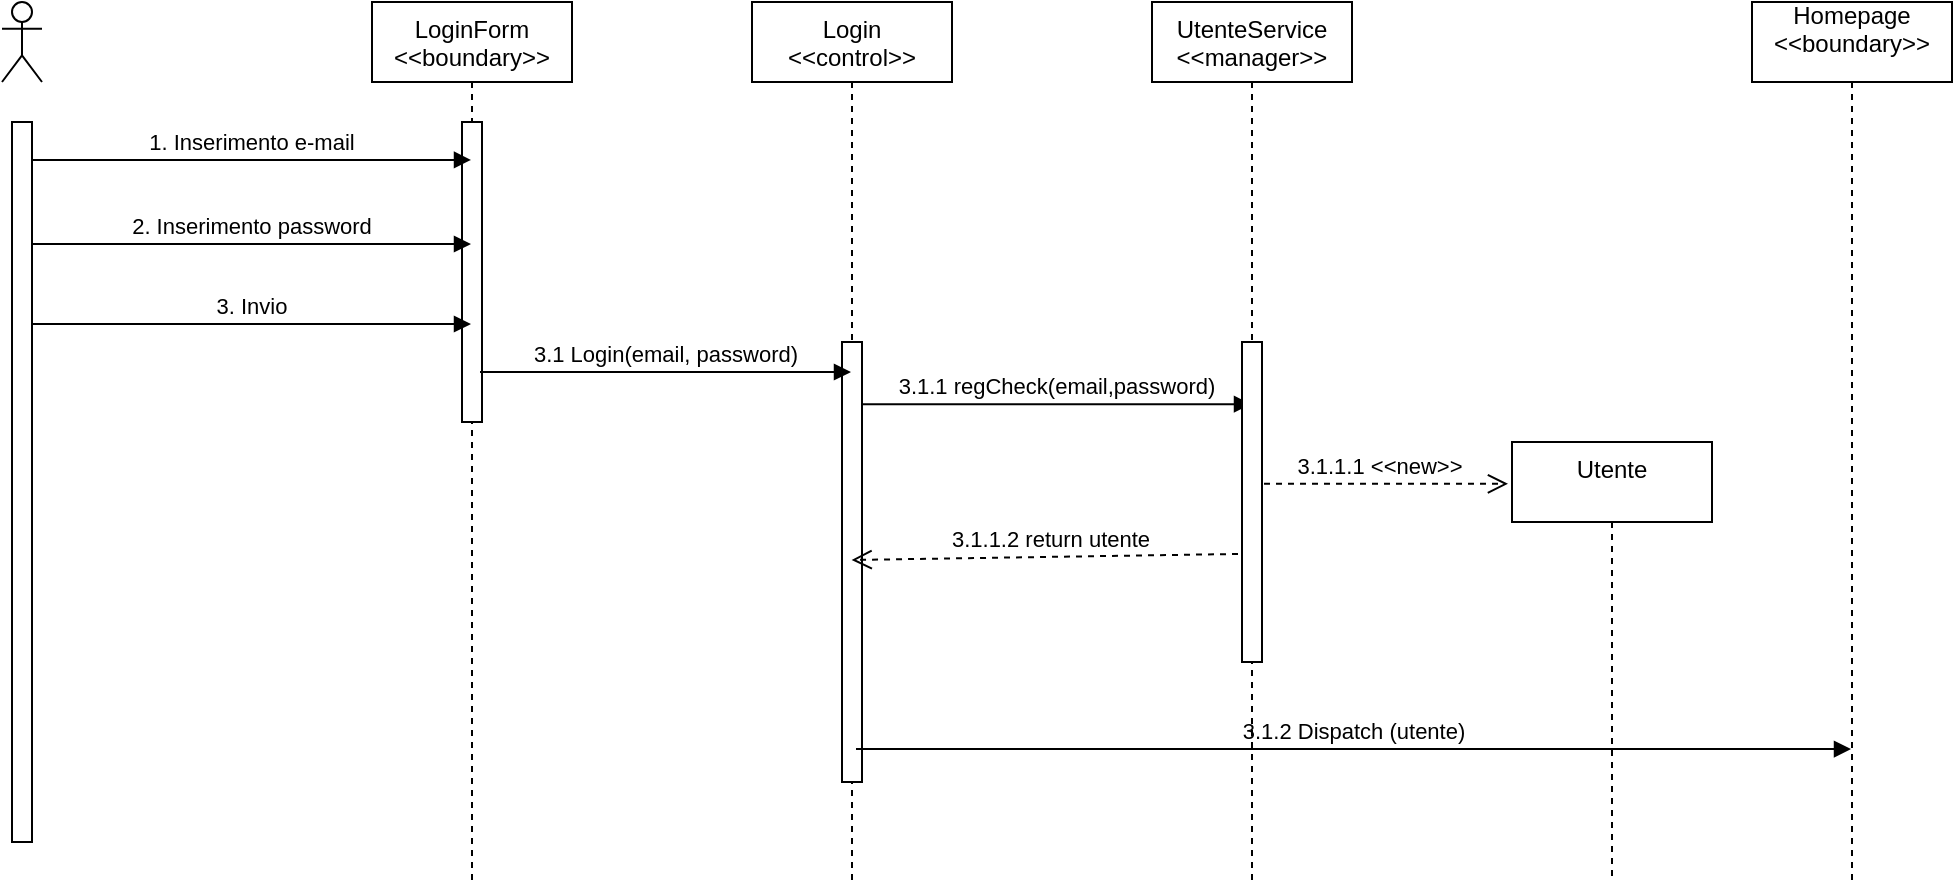 <mxfile version="13.10.9" type="device"><diagram id="kgpKYQtTHZ0yAKxKKP6v" name="Page-1"><mxGraphModel dx="1036" dy="497" grid="1" gridSize="10" guides="1" tooltips="1" connect="1" arrows="1" fold="1" page="1" pageScale="1" pageWidth="850" pageHeight="1100" math="0" shadow="0"><root><mxCell id="0"/><mxCell id="1" parent="0"/><mxCell id="3nuBFxr9cyL0pnOWT2aG-1" value="LoginForm&#xA;&lt;&lt;boundary&gt;&gt;" style="shape=umlLifeline;perimeter=lifelinePerimeter;container=1;collapsible=0;recursiveResize=0;rounded=0;shadow=0;strokeWidth=1;" parent="1" vertex="1"><mxGeometry x="260" y="120" width="100" height="440" as="geometry"/></mxCell><mxCell id="3nuBFxr9cyL0pnOWT2aG-2" value="" style="points=[];perimeter=orthogonalPerimeter;rounded=0;shadow=0;strokeWidth=1;" parent="3nuBFxr9cyL0pnOWT2aG-1" vertex="1"><mxGeometry x="45" y="60" width="10" height="150" as="geometry"/></mxCell><mxCell id="3nuBFxr9cyL0pnOWT2aG-5" value="Login &#xA;&lt;&lt;control&gt;&gt;" style="shape=umlLifeline;perimeter=lifelinePerimeter;container=1;collapsible=0;recursiveResize=0;rounded=0;shadow=0;strokeWidth=1;" parent="1" vertex="1"><mxGeometry x="450" y="120" width="100" height="440" as="geometry"/></mxCell><mxCell id="3nuBFxr9cyL0pnOWT2aG-6" value="" style="points=[];perimeter=orthogonalPerimeter;rounded=0;shadow=0;strokeWidth=1;" parent="3nuBFxr9cyL0pnOWT2aG-5" vertex="1"><mxGeometry x="45" y="170" width="10" height="220" as="geometry"/></mxCell><mxCell id="3nuBFxr9cyL0pnOWT2aG-7" value="3.1.1.2 return utente" style="verticalAlign=bottom;endArrow=open;dashed=1;endSize=8;shadow=0;strokeWidth=1;exitX=0.49;exitY=0.627;exitDx=0;exitDy=0;exitPerimeter=0;" parent="1" source="uqMADwMa4yrxvG5pkYMp-19" edge="1"><mxGeometry relative="1" as="geometry"><mxPoint x="499.81" y="399" as="targetPoint"/><mxPoint x="692" y="399" as="sourcePoint"/><Array as="points"/></mxGeometry></mxCell><mxCell id="3nuBFxr9cyL0pnOWT2aG-8" value="1. Inserimento e-mail" style="verticalAlign=bottom;endArrow=block;shadow=0;strokeWidth=1;" parent="1" target="3nuBFxr9cyL0pnOWT2aG-1" edge="1"><mxGeometry relative="1" as="geometry"><mxPoint x="90" y="198.95" as="sourcePoint"/><mxPoint x="270" y="199" as="targetPoint"/></mxGeometry></mxCell><mxCell id="uqMADwMa4yrxvG5pkYMp-1" value="" style="points=[];perimeter=orthogonalPerimeter;rounded=0;shadow=0;strokeWidth=1;" vertex="1" parent="1"><mxGeometry x="80" y="180" width="10" height="360" as="geometry"/></mxCell><mxCell id="uqMADwMa4yrxvG5pkYMp-6" value="2. Inserimento password" style="verticalAlign=bottom;endArrow=block;shadow=0;strokeWidth=1;" edge="1" parent="1" target="3nuBFxr9cyL0pnOWT2aG-1"><mxGeometry relative="1" as="geometry"><mxPoint x="90" y="241.0" as="sourcePoint"/><mxPoint x="260" y="241" as="targetPoint"/></mxGeometry></mxCell><mxCell id="uqMADwMa4yrxvG5pkYMp-7" value="3. Invio" style="verticalAlign=bottom;endArrow=block;shadow=0;strokeWidth=1;" edge="1" parent="1" target="3nuBFxr9cyL0pnOWT2aG-1"><mxGeometry relative="1" as="geometry"><mxPoint x="90" y="281" as="sourcePoint"/><mxPoint x="280" y="281" as="targetPoint"/></mxGeometry></mxCell><mxCell id="uqMADwMa4yrxvG5pkYMp-9" value="3.1 Login(email, password)" style="verticalAlign=bottom;endArrow=block;shadow=0;strokeWidth=1;exitX=0.9;exitY=0.9;exitDx=0;exitDy=0;exitPerimeter=0;" edge="1" parent="1" target="3nuBFxr9cyL0pnOWT2aG-5"><mxGeometry relative="1" as="geometry"><mxPoint x="314" y="305" as="sourcePoint"/><mxPoint x="460" y="305" as="targetPoint"/></mxGeometry></mxCell><mxCell id="uqMADwMa4yrxvG5pkYMp-10" value="3.1.1 regCheck(email,password)" style="verticalAlign=bottom;endArrow=block;shadow=0;strokeWidth=1;" edge="1" parent="1" target="uqMADwMa4yrxvG5pkYMp-19"><mxGeometry relative="1" as="geometry"><mxPoint x="505" y="321.1" as="sourcePoint"/><mxPoint x="670" y="321" as="targetPoint"/></mxGeometry></mxCell><mxCell id="uqMADwMa4yrxvG5pkYMp-12" value="3.1.1.1 &lt;&lt;new&gt;&gt;" style="verticalAlign=bottom;endArrow=open;dashed=1;endSize=8;shadow=0;strokeWidth=1;entryX=-0.02;entryY=0.095;entryDx=0;entryDy=0;entryPerimeter=0;" edge="1" parent="1" source="uqMADwMa4yrxvG5pkYMp-19" target="uqMADwMa4yrxvG5pkYMp-13"><mxGeometry relative="1" as="geometry"><mxPoint x="810" y="378" as="targetPoint"/><mxPoint x="740" y="361" as="sourcePoint"/></mxGeometry></mxCell><mxCell id="uqMADwMa4yrxvG5pkYMp-13" value="Utente&#xA;" style="shape=umlLifeline;perimeter=lifelinePerimeter;container=1;collapsible=0;recursiveResize=0;rounded=0;shadow=0;strokeWidth=1;" vertex="1" parent="1"><mxGeometry x="830" y="340" width="100" height="220" as="geometry"/></mxCell><mxCell id="uqMADwMa4yrxvG5pkYMp-15" value="3.1.2 Dispatch (utente)" style="verticalAlign=bottom;endArrow=block;shadow=0;strokeWidth=1;exitX=0.52;exitY=0.849;exitDx=0;exitDy=0;exitPerimeter=0;" edge="1" parent="1" source="3nuBFxr9cyL0pnOWT2aG-5" target="uqMADwMa4yrxvG5pkYMp-16"><mxGeometry relative="1" as="geometry"><mxPoint x="540" y="532" as="sourcePoint"/><mxPoint x="870" y="540" as="targetPoint"/></mxGeometry></mxCell><mxCell id="uqMADwMa4yrxvG5pkYMp-16" value="Homepage&#xA;&lt;&lt;boundary&gt;&gt;&#xA;" style="shape=umlLifeline;perimeter=lifelinePerimeter;container=1;collapsible=0;recursiveResize=0;rounded=0;shadow=0;strokeWidth=1;" vertex="1" parent="1"><mxGeometry x="950" y="120" width="100" height="440" as="geometry"/></mxCell><mxCell id="uqMADwMa4yrxvG5pkYMp-18" value="" style="shape=umlLifeline;participant=umlActor;perimeter=lifelinePerimeter;whiteSpace=wrap;html=1;container=1;collapsible=0;recursiveResize=0;verticalAlign=top;spacingTop=36;outlineConnect=0;" vertex="1" parent="1"><mxGeometry x="75" y="120" width="20" height="40" as="geometry"/></mxCell><mxCell id="uqMADwMa4yrxvG5pkYMp-19" value="UtenteService &#xA;&lt;&lt;manager&gt;&gt;" style="shape=umlLifeline;perimeter=lifelinePerimeter;container=1;collapsible=0;recursiveResize=0;rounded=0;shadow=0;strokeWidth=1;" vertex="1" parent="1"><mxGeometry x="650" y="120" width="100" height="440" as="geometry"/></mxCell><mxCell id="uqMADwMa4yrxvG5pkYMp-20" value="" style="points=[];perimeter=orthogonalPerimeter;rounded=0;shadow=0;strokeWidth=1;" vertex="1" parent="uqMADwMa4yrxvG5pkYMp-19"><mxGeometry x="45" y="170" width="10" height="160" as="geometry"/></mxCell></root></mxGraphModel></diagram></mxfile>
